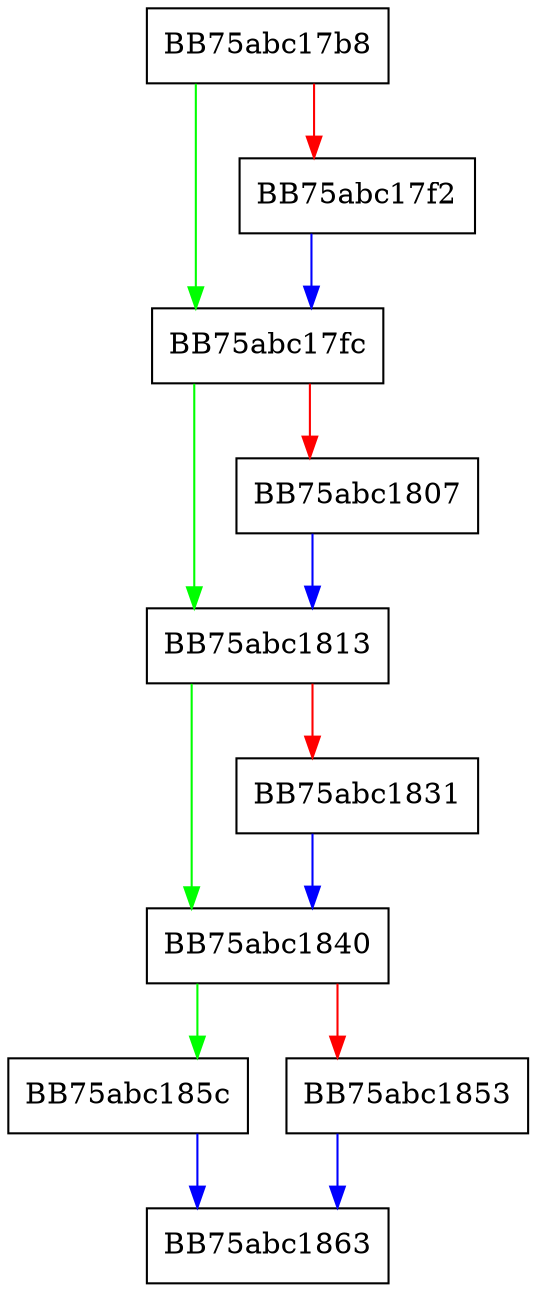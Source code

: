 digraph eIL_imul64f {
  node [shape="box"];
  graph [splines=ortho];
  BB75abc17b8 -> BB75abc17fc [color="green"];
  BB75abc17b8 -> BB75abc17f2 [color="red"];
  BB75abc17f2 -> BB75abc17fc [color="blue"];
  BB75abc17fc -> BB75abc1813 [color="green"];
  BB75abc17fc -> BB75abc1807 [color="red"];
  BB75abc1807 -> BB75abc1813 [color="blue"];
  BB75abc1813 -> BB75abc1840 [color="green"];
  BB75abc1813 -> BB75abc1831 [color="red"];
  BB75abc1831 -> BB75abc1840 [color="blue"];
  BB75abc1840 -> BB75abc185c [color="green"];
  BB75abc1840 -> BB75abc1853 [color="red"];
  BB75abc1853 -> BB75abc1863 [color="blue"];
  BB75abc185c -> BB75abc1863 [color="blue"];
}